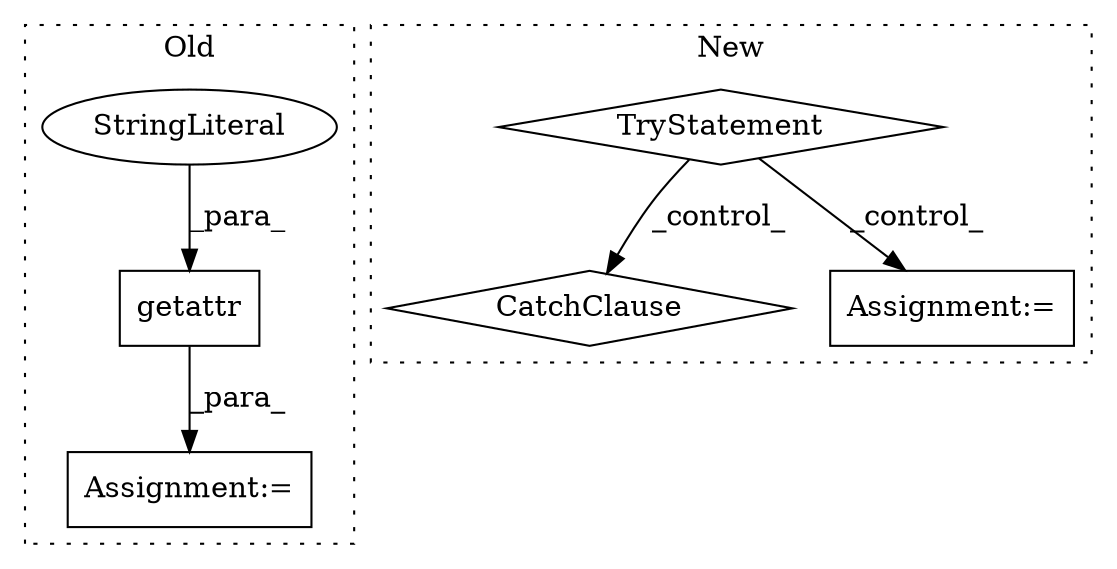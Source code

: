 digraph G {
subgraph cluster0 {
1 [label="getattr" a="32" s="1077,1141" l="8,1" shape="box"];
4 [label="StringLiteral" a="45" s="1092" l="44" shape="ellipse"];
5 [label="Assignment:=" a="7" s="1076" l="1" shape="box"];
label = "Old";
style="dotted";
}
subgraph cluster1 {
2 [label="CatchClause" a="12" s="1263,1300" l="11,2" shape="diamond"];
3 [label="TryStatement" a="54" s="1186" l="4" shape="diamond"];
6 [label="Assignment:=" a="7" s="1222" l="1" shape="box"];
label = "New";
style="dotted";
}
1 -> 5 [label="_para_"];
3 -> 2 [label="_control_"];
3 -> 6 [label="_control_"];
4 -> 1 [label="_para_"];
}